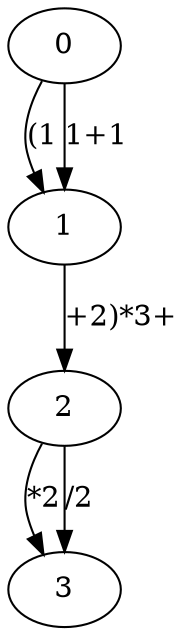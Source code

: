 digraph g
{
0;1;2;3;
0 -> 1 [label="(1"]
0 -> 1 [label="1+1"]
1 -> 2 [label="+2)*3+"]
2 -> 3 [label="*2"]
2 -> 3 [label="/2"]
}
